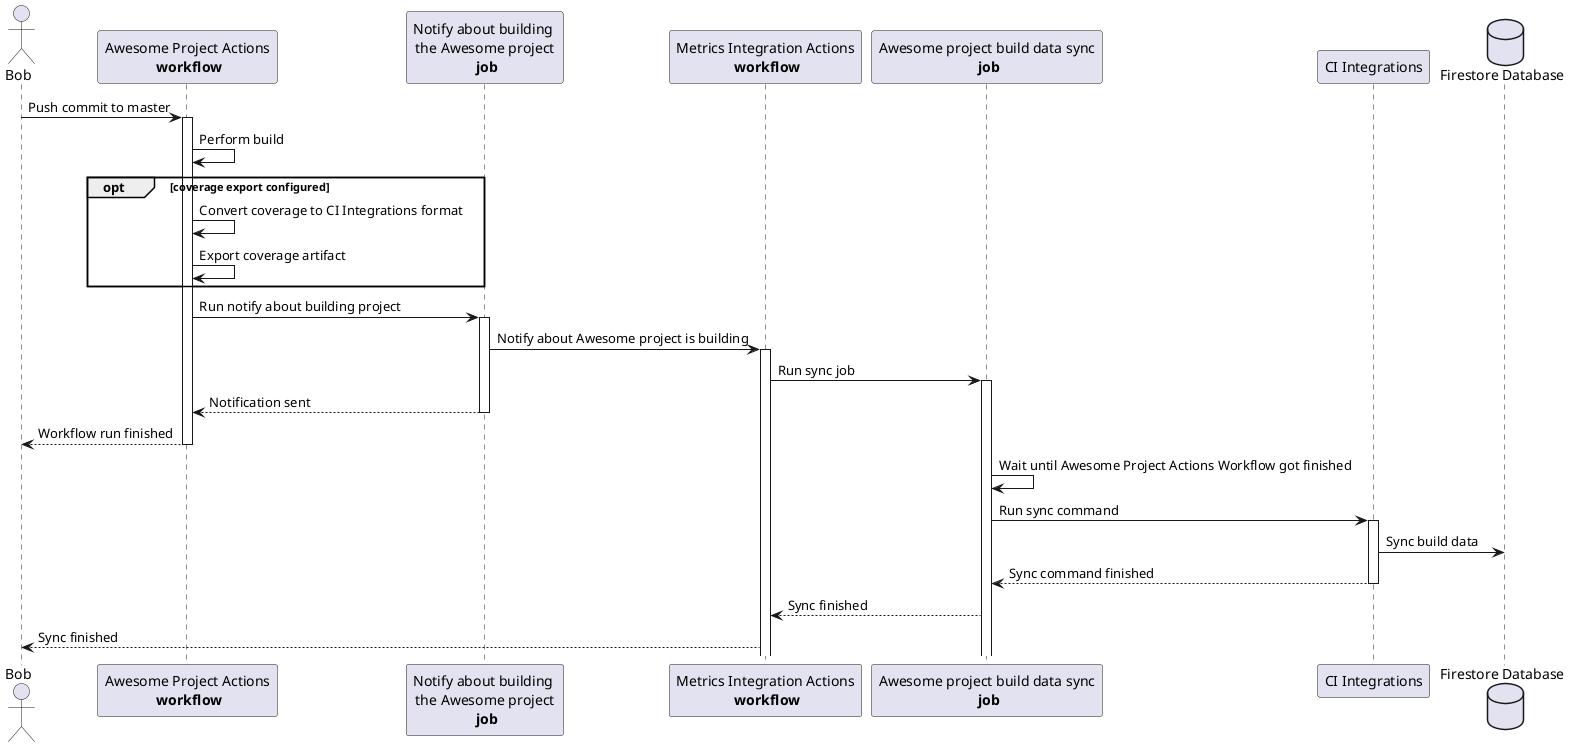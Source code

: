 @startuml github_actions_sequence_diagram

actor Bob

participant "Awesome Project Actions\n **workflow**" as AwesomeWorkflow
participant "Notify about building \nthe Awesome project\n **job**" as NotifyBuilding

participant "Metrics Integration Actions\n **workflow**" as IntegrationsWorkflow
participant "Awesome project build data sync\n **job**" as AwesomeSync
participant "CI Integrations" as CiIntegrations

database "Firestore Database" as Firestore


Bob -> AwesomeWorkflow : Push commit to master
activate AwesomeWorkflow
AwesomeWorkflow -> AwesomeWorkflow : Perform build

opt coverage export configured
    AwesomeWorkflow -> AwesomeWorkflow : Convert coverage to CI Integrations format
    AwesomeWorkflow -> AwesomeWorkflow : Export coverage artifact
end

AwesomeWorkflow -> NotifyBuilding : Run notify about building project
activate NotifyBuilding

NotifyBuilding -> IntegrationsWorkflow : Notify about Awesome project is building
activate IntegrationsWorkflow

IntegrationsWorkflow -> AwesomeSync : Run sync job
activate AwesomeSync

NotifyBuilding --> AwesomeWorkflow : Notification sent
deactivate NotifyBuilding

AwesomeWorkflow --> Bob : Workflow run finished
deactivate AwesomeWorkflow

AwesomeSync -> AwesomeSync : Wait until Awesome Project Actions Workflow got finished

AwesomeSync -> CiIntegrations : Run sync command
activate CiIntegrations

CiIntegrations -> Firestore : Sync build data
return Sync command finished
AwesomeSync --> IntegrationsWorkflow : Sync finished
IntegrationsWorkflow --> Bob : Sync finished

@enduml
